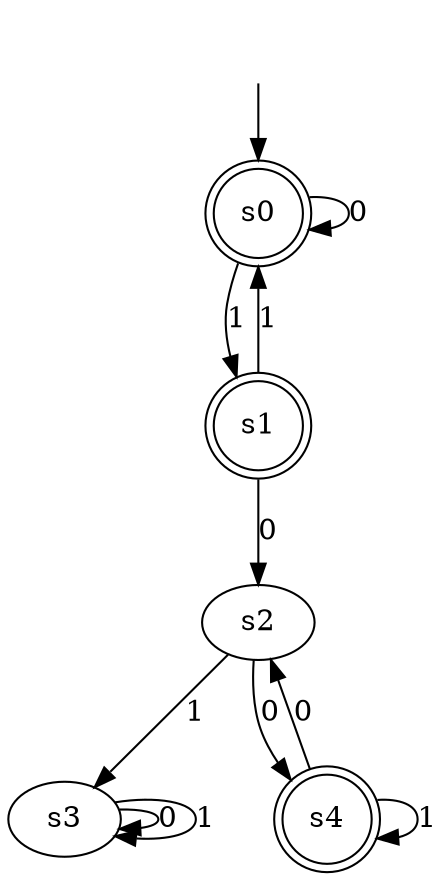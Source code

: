 digraph "TrainingDataAndAutomata/tomita_3" {
s0 [label=s0, shape=doublecircle];
s1 [label=s1, shape=doublecircle];
s2 [label=s2];
s3 [label=s3];
s4 [label=s4, shape=doublecircle];
s0 -> s0  [label=0];
s0 -> s1  [label=1];
s1 -> s2  [label=0];
s1 -> s0  [label=1];
s2 -> s4  [label=0];
s2 -> s3  [label=1];
s3 -> s3  [label=0];
s3 -> s3  [label=1];
s4 -> s2  [label=0];
s4 -> s4  [label=1];
__start0 [label="", shape=none];
__start0 -> s0  [label=""];
}
